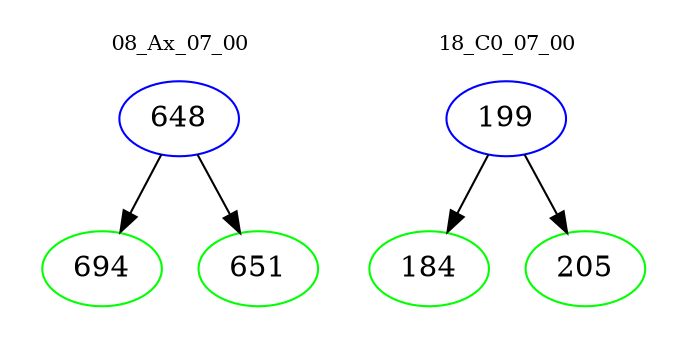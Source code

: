 digraph{
subgraph cluster_0 {
color = white
label = "08_Ax_07_00";
fontsize=10;
T0_648 [label="648", color="blue"]
T0_648 -> T0_694 [color="black"]
T0_694 [label="694", color="green"]
T0_648 -> T0_651 [color="black"]
T0_651 [label="651", color="green"]
}
subgraph cluster_1 {
color = white
label = "18_C0_07_00";
fontsize=10;
T1_199 [label="199", color="blue"]
T1_199 -> T1_184 [color="black"]
T1_184 [label="184", color="green"]
T1_199 -> T1_205 [color="black"]
T1_205 [label="205", color="green"]
}
}
